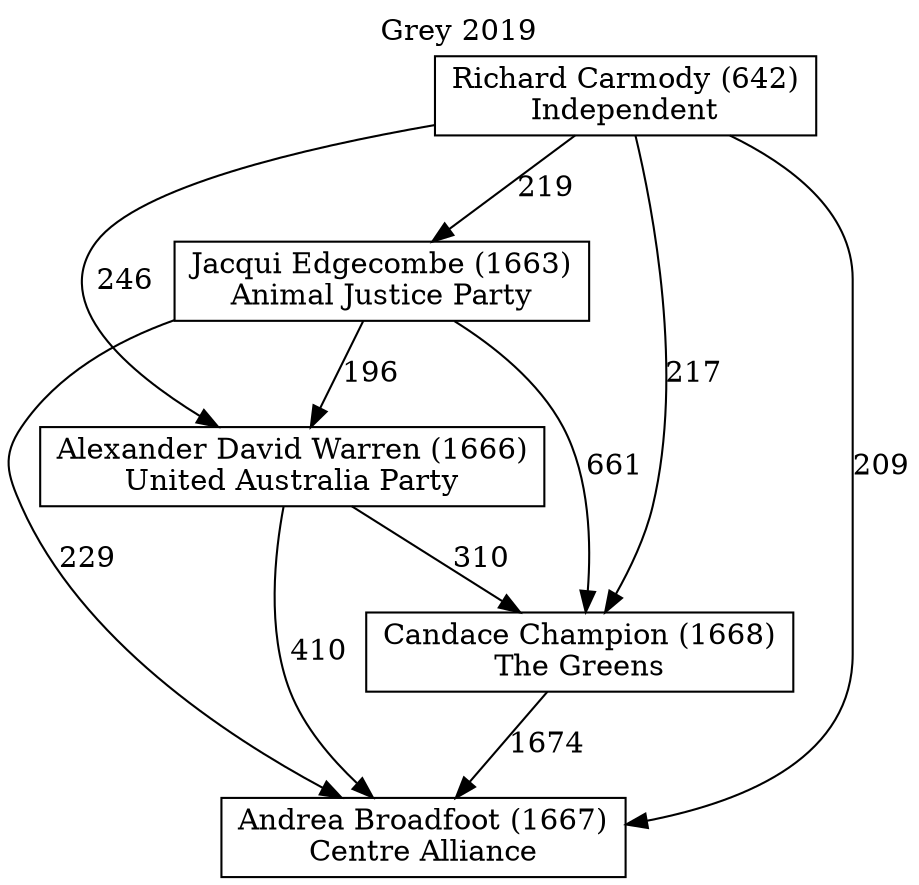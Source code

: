 // House preference flow
digraph "Andrea Broadfoot (1667)_Grey_2019" {
	graph [label="Grey 2019" labelloc=t mclimit=10]
	node [shape=box]
	"Andrea Broadfoot (1667)" [label="Andrea Broadfoot (1667)
Centre Alliance"]
	"Candace Champion (1668)" [label="Candace Champion (1668)
The Greens"]
	"Alexander David Warren (1666)" [label="Alexander David Warren (1666)
United Australia Party"]
	"Jacqui Edgecombe (1663)" [label="Jacqui Edgecombe (1663)
Animal Justice Party"]
	"Richard Carmody (642)" [label="Richard Carmody (642)
Independent"]
	"Candace Champion (1668)" -> "Andrea Broadfoot (1667)" [label=1674]
	"Alexander David Warren (1666)" -> "Candace Champion (1668)" [label=310]
	"Jacqui Edgecombe (1663)" -> "Alexander David Warren (1666)" [label=196]
	"Richard Carmody (642)" -> "Jacqui Edgecombe (1663)" [label=219]
	"Alexander David Warren (1666)" -> "Andrea Broadfoot (1667)" [label=410]
	"Jacqui Edgecombe (1663)" -> "Andrea Broadfoot (1667)" [label=229]
	"Richard Carmody (642)" -> "Andrea Broadfoot (1667)" [label=209]
	"Richard Carmody (642)" -> "Alexander David Warren (1666)" [label=246]
	"Jacqui Edgecombe (1663)" -> "Candace Champion (1668)" [label=661]
	"Richard Carmody (642)" -> "Candace Champion (1668)" [label=217]
}
